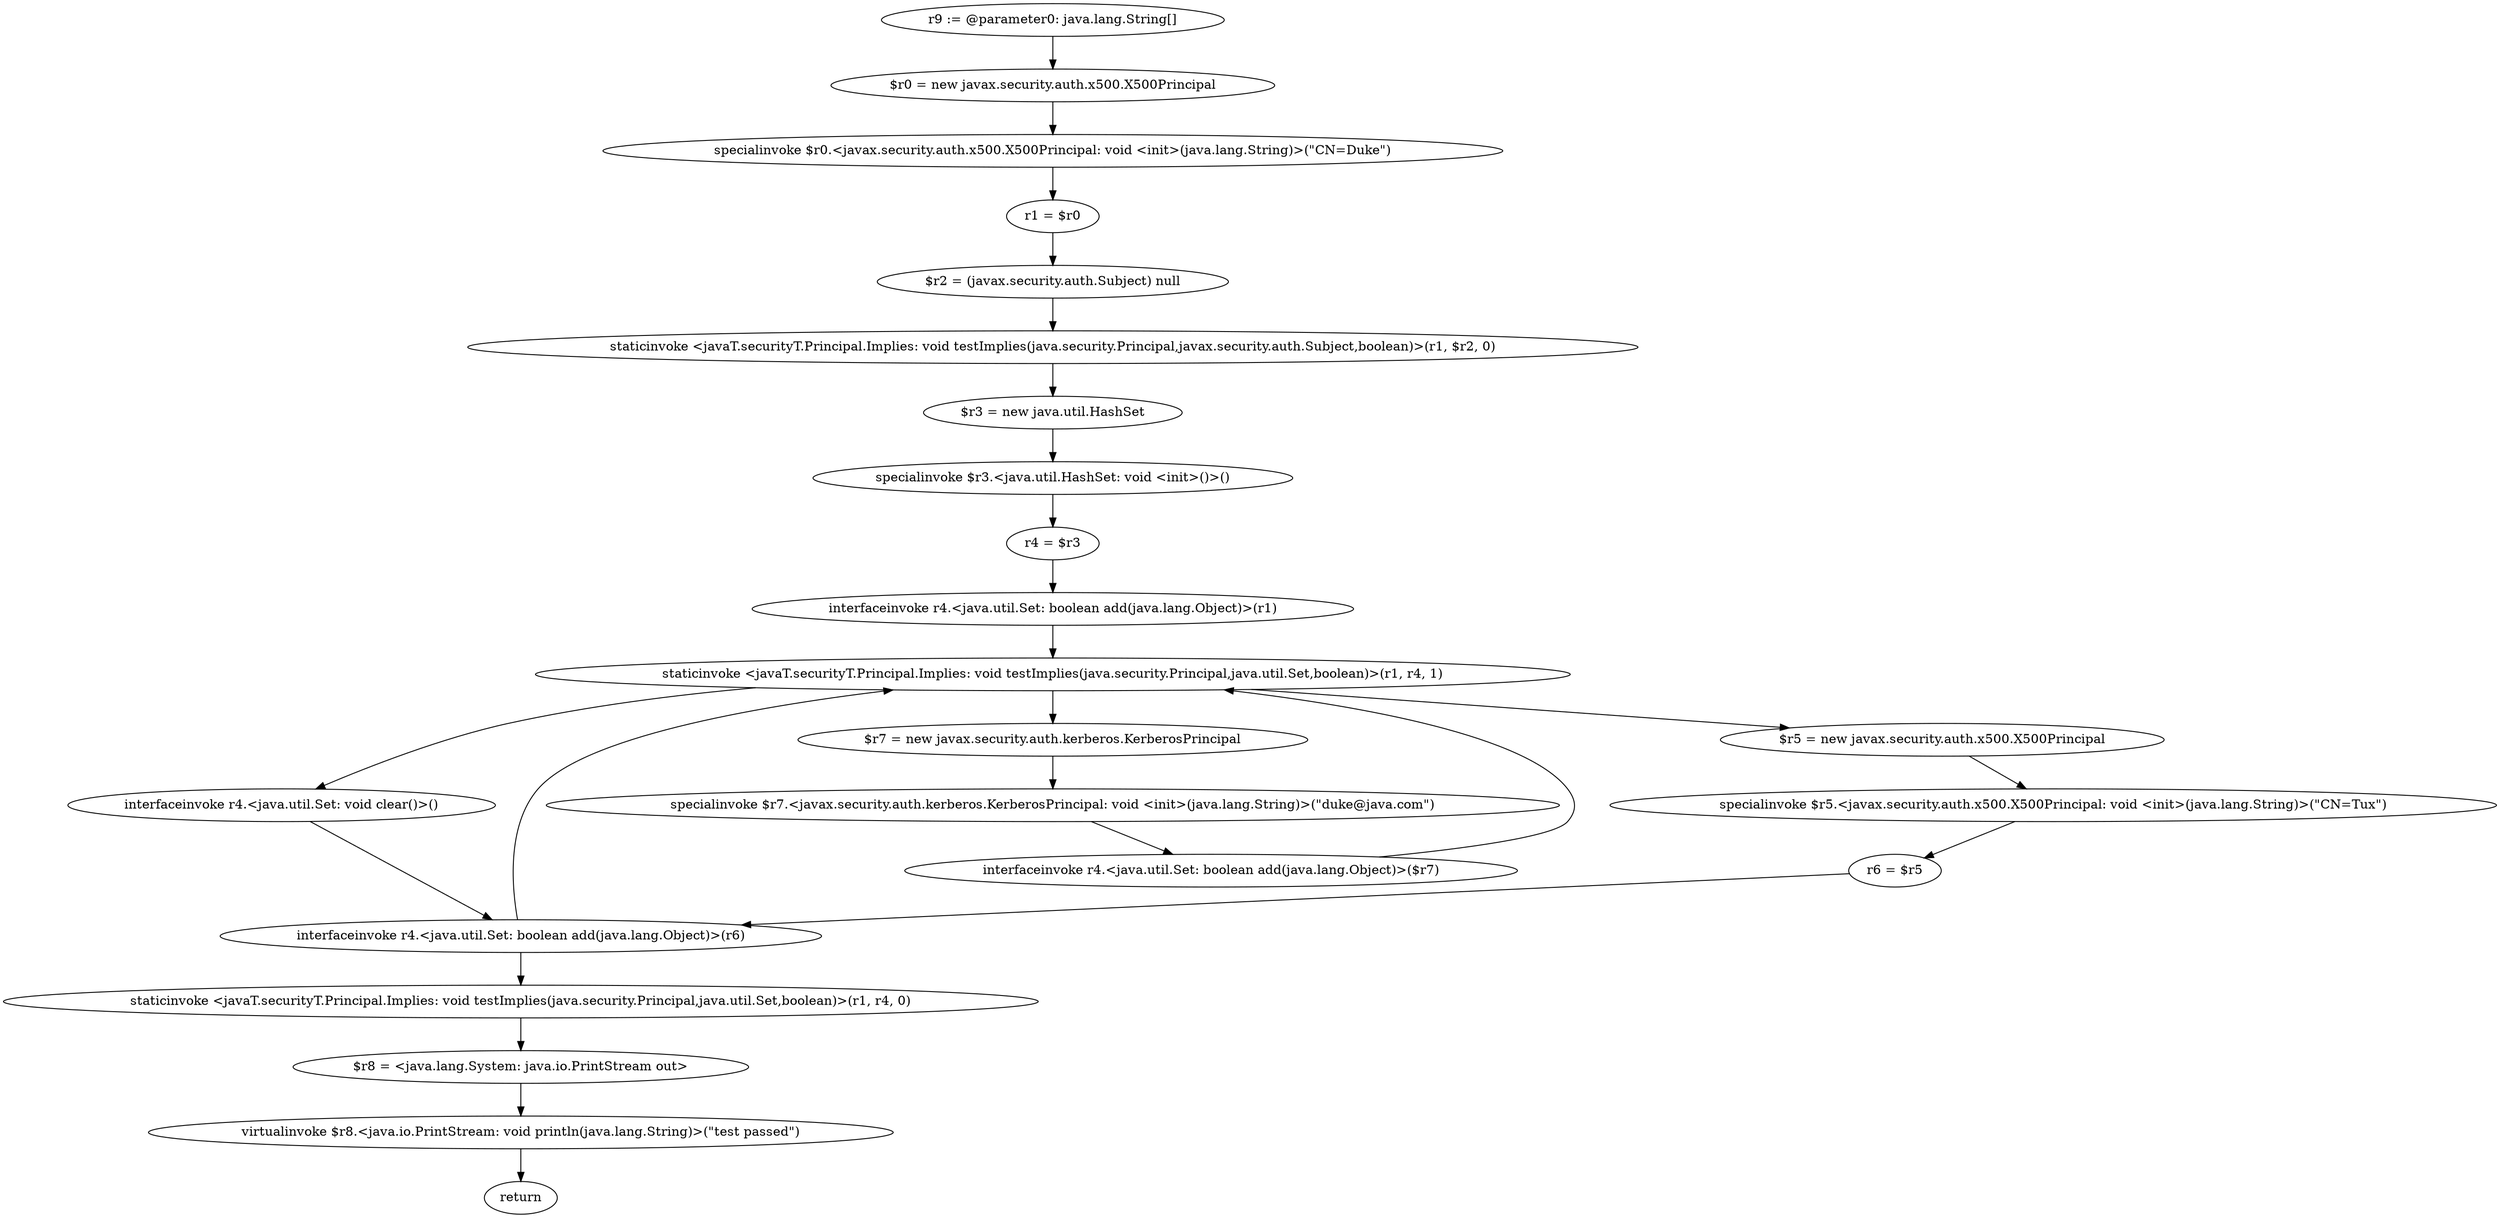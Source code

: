 digraph "unitGraph" {
    "r9 := @parameter0: java.lang.String[]"
    "$r0 = new javax.security.auth.x500.X500Principal"
    "specialinvoke $r0.<javax.security.auth.x500.X500Principal: void <init>(java.lang.String)>(\"CN=Duke\")"
    "r1 = $r0"
    "$r2 = (javax.security.auth.Subject) null"
    "staticinvoke <javaT.securityT.Principal.Implies: void testImplies(java.security.Principal,javax.security.auth.Subject,boolean)>(r1, $r2, 0)"
    "$r3 = new java.util.HashSet"
    "specialinvoke $r3.<java.util.HashSet: void <init>()>()"
    "r4 = $r3"
    "interfaceinvoke r4.<java.util.Set: boolean add(java.lang.Object)>(r1)"
    "staticinvoke <javaT.securityT.Principal.Implies: void testImplies(java.security.Principal,java.util.Set,boolean)>(r1, r4, 1)"
    "$r5 = new javax.security.auth.x500.X500Principal"
    "specialinvoke $r5.<javax.security.auth.x500.X500Principal: void <init>(java.lang.String)>(\"CN=Tux\")"
    "r6 = $r5"
    "interfaceinvoke r4.<java.util.Set: boolean add(java.lang.Object)>(r6)"
    "$r7 = new javax.security.auth.kerberos.KerberosPrincipal"
    "specialinvoke $r7.<javax.security.auth.kerberos.KerberosPrincipal: void <init>(java.lang.String)>(\"duke@java.com\")"
    "interfaceinvoke r4.<java.util.Set: boolean add(java.lang.Object)>($r7)"
    "interfaceinvoke r4.<java.util.Set: void clear()>()"
    "staticinvoke <javaT.securityT.Principal.Implies: void testImplies(java.security.Principal,java.util.Set,boolean)>(r1, r4, 0)"
    "$r8 = <java.lang.System: java.io.PrintStream out>"
    "virtualinvoke $r8.<java.io.PrintStream: void println(java.lang.String)>(\"test passed\")"
    "return"
    "r9 := @parameter0: java.lang.String[]"->"$r0 = new javax.security.auth.x500.X500Principal";
    "$r0 = new javax.security.auth.x500.X500Principal"->"specialinvoke $r0.<javax.security.auth.x500.X500Principal: void <init>(java.lang.String)>(\"CN=Duke\")";
    "specialinvoke $r0.<javax.security.auth.x500.X500Principal: void <init>(java.lang.String)>(\"CN=Duke\")"->"r1 = $r0";
    "r1 = $r0"->"$r2 = (javax.security.auth.Subject) null";
    "$r2 = (javax.security.auth.Subject) null"->"staticinvoke <javaT.securityT.Principal.Implies: void testImplies(java.security.Principal,javax.security.auth.Subject,boolean)>(r1, $r2, 0)";
    "staticinvoke <javaT.securityT.Principal.Implies: void testImplies(java.security.Principal,javax.security.auth.Subject,boolean)>(r1, $r2, 0)"->"$r3 = new java.util.HashSet";
    "$r3 = new java.util.HashSet"->"specialinvoke $r3.<java.util.HashSet: void <init>()>()";
    "specialinvoke $r3.<java.util.HashSet: void <init>()>()"->"r4 = $r3";
    "r4 = $r3"->"interfaceinvoke r4.<java.util.Set: boolean add(java.lang.Object)>(r1)";
    "interfaceinvoke r4.<java.util.Set: boolean add(java.lang.Object)>(r1)"->"staticinvoke <javaT.securityT.Principal.Implies: void testImplies(java.security.Principal,java.util.Set,boolean)>(r1, r4, 1)";
    "staticinvoke <javaT.securityT.Principal.Implies: void testImplies(java.security.Principal,java.util.Set,boolean)>(r1, r4, 1)"->"$r5 = new javax.security.auth.x500.X500Principal";
    "$r5 = new javax.security.auth.x500.X500Principal"->"specialinvoke $r5.<javax.security.auth.x500.X500Principal: void <init>(java.lang.String)>(\"CN=Tux\")";
    "specialinvoke $r5.<javax.security.auth.x500.X500Principal: void <init>(java.lang.String)>(\"CN=Tux\")"->"r6 = $r5";
    "r6 = $r5"->"interfaceinvoke r4.<java.util.Set: boolean add(java.lang.Object)>(r6)";
    "interfaceinvoke r4.<java.util.Set: boolean add(java.lang.Object)>(r6)"->"staticinvoke <javaT.securityT.Principal.Implies: void testImplies(java.security.Principal,java.util.Set,boolean)>(r1, r4, 1)";
    "staticinvoke <javaT.securityT.Principal.Implies: void testImplies(java.security.Principal,java.util.Set,boolean)>(r1, r4, 1)"->"$r7 = new javax.security.auth.kerberos.KerberosPrincipal";
    "$r7 = new javax.security.auth.kerberos.KerberosPrincipal"->"specialinvoke $r7.<javax.security.auth.kerberos.KerberosPrincipal: void <init>(java.lang.String)>(\"duke@java.com\")";
    "specialinvoke $r7.<javax.security.auth.kerberos.KerberosPrincipal: void <init>(java.lang.String)>(\"duke@java.com\")"->"interfaceinvoke r4.<java.util.Set: boolean add(java.lang.Object)>($r7)";
    "interfaceinvoke r4.<java.util.Set: boolean add(java.lang.Object)>($r7)"->"staticinvoke <javaT.securityT.Principal.Implies: void testImplies(java.security.Principal,java.util.Set,boolean)>(r1, r4, 1)";
    "staticinvoke <javaT.securityT.Principal.Implies: void testImplies(java.security.Principal,java.util.Set,boolean)>(r1, r4, 1)"->"interfaceinvoke r4.<java.util.Set: void clear()>()";
    "interfaceinvoke r4.<java.util.Set: void clear()>()"->"interfaceinvoke r4.<java.util.Set: boolean add(java.lang.Object)>(r6)";
    "interfaceinvoke r4.<java.util.Set: boolean add(java.lang.Object)>(r6)"->"staticinvoke <javaT.securityT.Principal.Implies: void testImplies(java.security.Principal,java.util.Set,boolean)>(r1, r4, 0)";
    "staticinvoke <javaT.securityT.Principal.Implies: void testImplies(java.security.Principal,java.util.Set,boolean)>(r1, r4, 0)"->"$r8 = <java.lang.System: java.io.PrintStream out>";
    "$r8 = <java.lang.System: java.io.PrintStream out>"->"virtualinvoke $r8.<java.io.PrintStream: void println(java.lang.String)>(\"test passed\")";
    "virtualinvoke $r8.<java.io.PrintStream: void println(java.lang.String)>(\"test passed\")"->"return";
}

